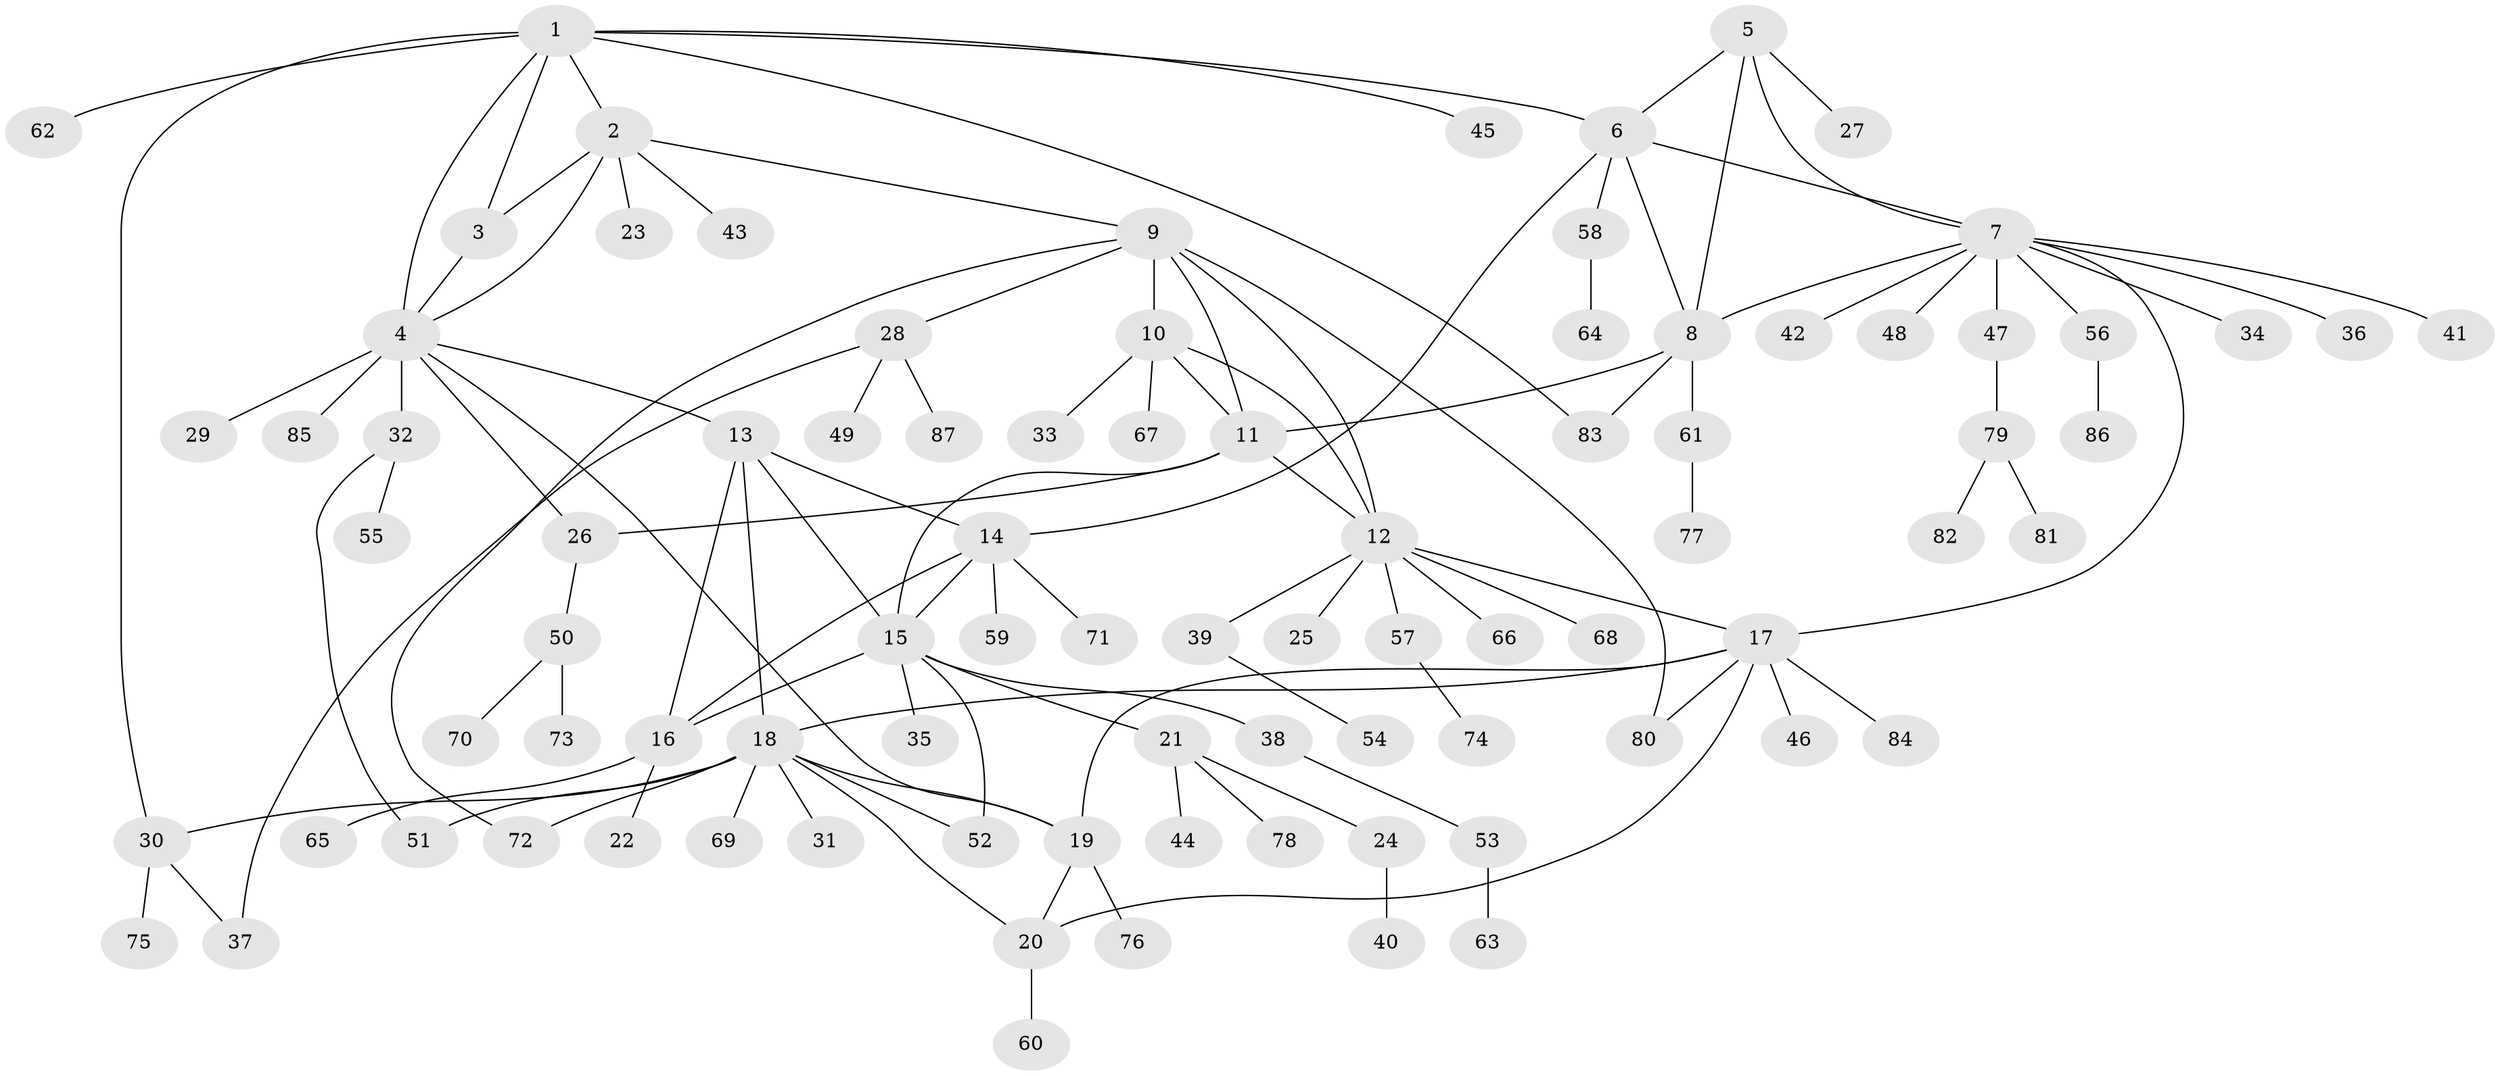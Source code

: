 // coarse degree distribution, {6: 0.15384615384615385, 2: 0.15384615384615385, 12: 0.038461538461538464, 7: 0.038461538461538464, 5: 0.038461538461538464, 4: 0.038461538461538464, 1: 0.5384615384615384}
// Generated by graph-tools (version 1.1) at 2025/19/03/04/25 18:19:51]
// undirected, 87 vertices, 115 edges
graph export_dot {
graph [start="1"]
  node [color=gray90,style=filled];
  1;
  2;
  3;
  4;
  5;
  6;
  7;
  8;
  9;
  10;
  11;
  12;
  13;
  14;
  15;
  16;
  17;
  18;
  19;
  20;
  21;
  22;
  23;
  24;
  25;
  26;
  27;
  28;
  29;
  30;
  31;
  32;
  33;
  34;
  35;
  36;
  37;
  38;
  39;
  40;
  41;
  42;
  43;
  44;
  45;
  46;
  47;
  48;
  49;
  50;
  51;
  52;
  53;
  54;
  55;
  56;
  57;
  58;
  59;
  60;
  61;
  62;
  63;
  64;
  65;
  66;
  67;
  68;
  69;
  70;
  71;
  72;
  73;
  74;
  75;
  76;
  77;
  78;
  79;
  80;
  81;
  82;
  83;
  84;
  85;
  86;
  87;
  1 -- 2;
  1 -- 3;
  1 -- 4;
  1 -- 6;
  1 -- 30;
  1 -- 45;
  1 -- 62;
  1 -- 83;
  2 -- 3;
  2 -- 4;
  2 -- 9;
  2 -- 23;
  2 -- 43;
  3 -- 4;
  4 -- 13;
  4 -- 19;
  4 -- 26;
  4 -- 29;
  4 -- 32;
  4 -- 85;
  5 -- 6;
  5 -- 7;
  5 -- 8;
  5 -- 27;
  6 -- 7;
  6 -- 8;
  6 -- 14;
  6 -- 58;
  7 -- 8;
  7 -- 17;
  7 -- 34;
  7 -- 36;
  7 -- 41;
  7 -- 42;
  7 -- 47;
  7 -- 48;
  7 -- 56;
  8 -- 11;
  8 -- 61;
  8 -- 83;
  9 -- 10;
  9 -- 11;
  9 -- 12;
  9 -- 28;
  9 -- 72;
  9 -- 80;
  10 -- 11;
  10 -- 12;
  10 -- 33;
  10 -- 67;
  11 -- 12;
  11 -- 15;
  11 -- 26;
  12 -- 17;
  12 -- 25;
  12 -- 39;
  12 -- 57;
  12 -- 66;
  12 -- 68;
  13 -- 14;
  13 -- 15;
  13 -- 16;
  13 -- 18;
  14 -- 15;
  14 -- 16;
  14 -- 59;
  14 -- 71;
  15 -- 16;
  15 -- 21;
  15 -- 35;
  15 -- 38;
  15 -- 52;
  16 -- 22;
  16 -- 65;
  17 -- 18;
  17 -- 19;
  17 -- 20;
  17 -- 46;
  17 -- 80;
  17 -- 84;
  18 -- 19;
  18 -- 20;
  18 -- 30;
  18 -- 31;
  18 -- 51;
  18 -- 52;
  18 -- 69;
  18 -- 72;
  19 -- 20;
  19 -- 76;
  20 -- 60;
  21 -- 24;
  21 -- 44;
  21 -- 78;
  24 -- 40;
  26 -- 50;
  28 -- 37;
  28 -- 49;
  28 -- 87;
  30 -- 37;
  30 -- 75;
  32 -- 51;
  32 -- 55;
  38 -- 53;
  39 -- 54;
  47 -- 79;
  50 -- 70;
  50 -- 73;
  53 -- 63;
  56 -- 86;
  57 -- 74;
  58 -- 64;
  61 -- 77;
  79 -- 81;
  79 -- 82;
}

